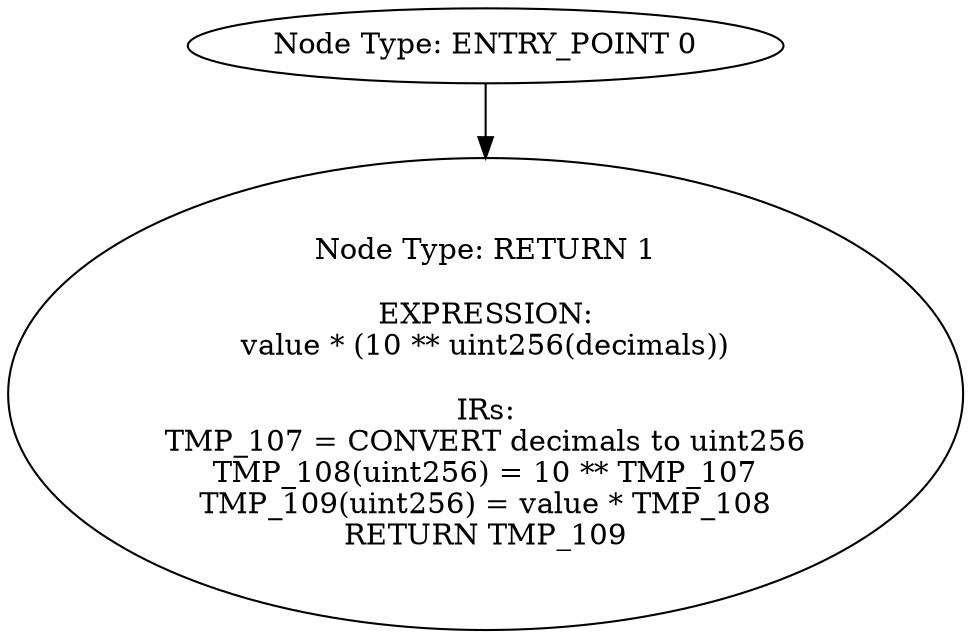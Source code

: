 digraph{
0[label="Node Type: ENTRY_POINT 0
"];
0->1;
1[label="Node Type: RETURN 1

EXPRESSION:
value * (10 ** uint256(decimals))

IRs:
TMP_107 = CONVERT decimals to uint256
TMP_108(uint256) = 10 ** TMP_107
TMP_109(uint256) = value * TMP_108
RETURN TMP_109"];
}
